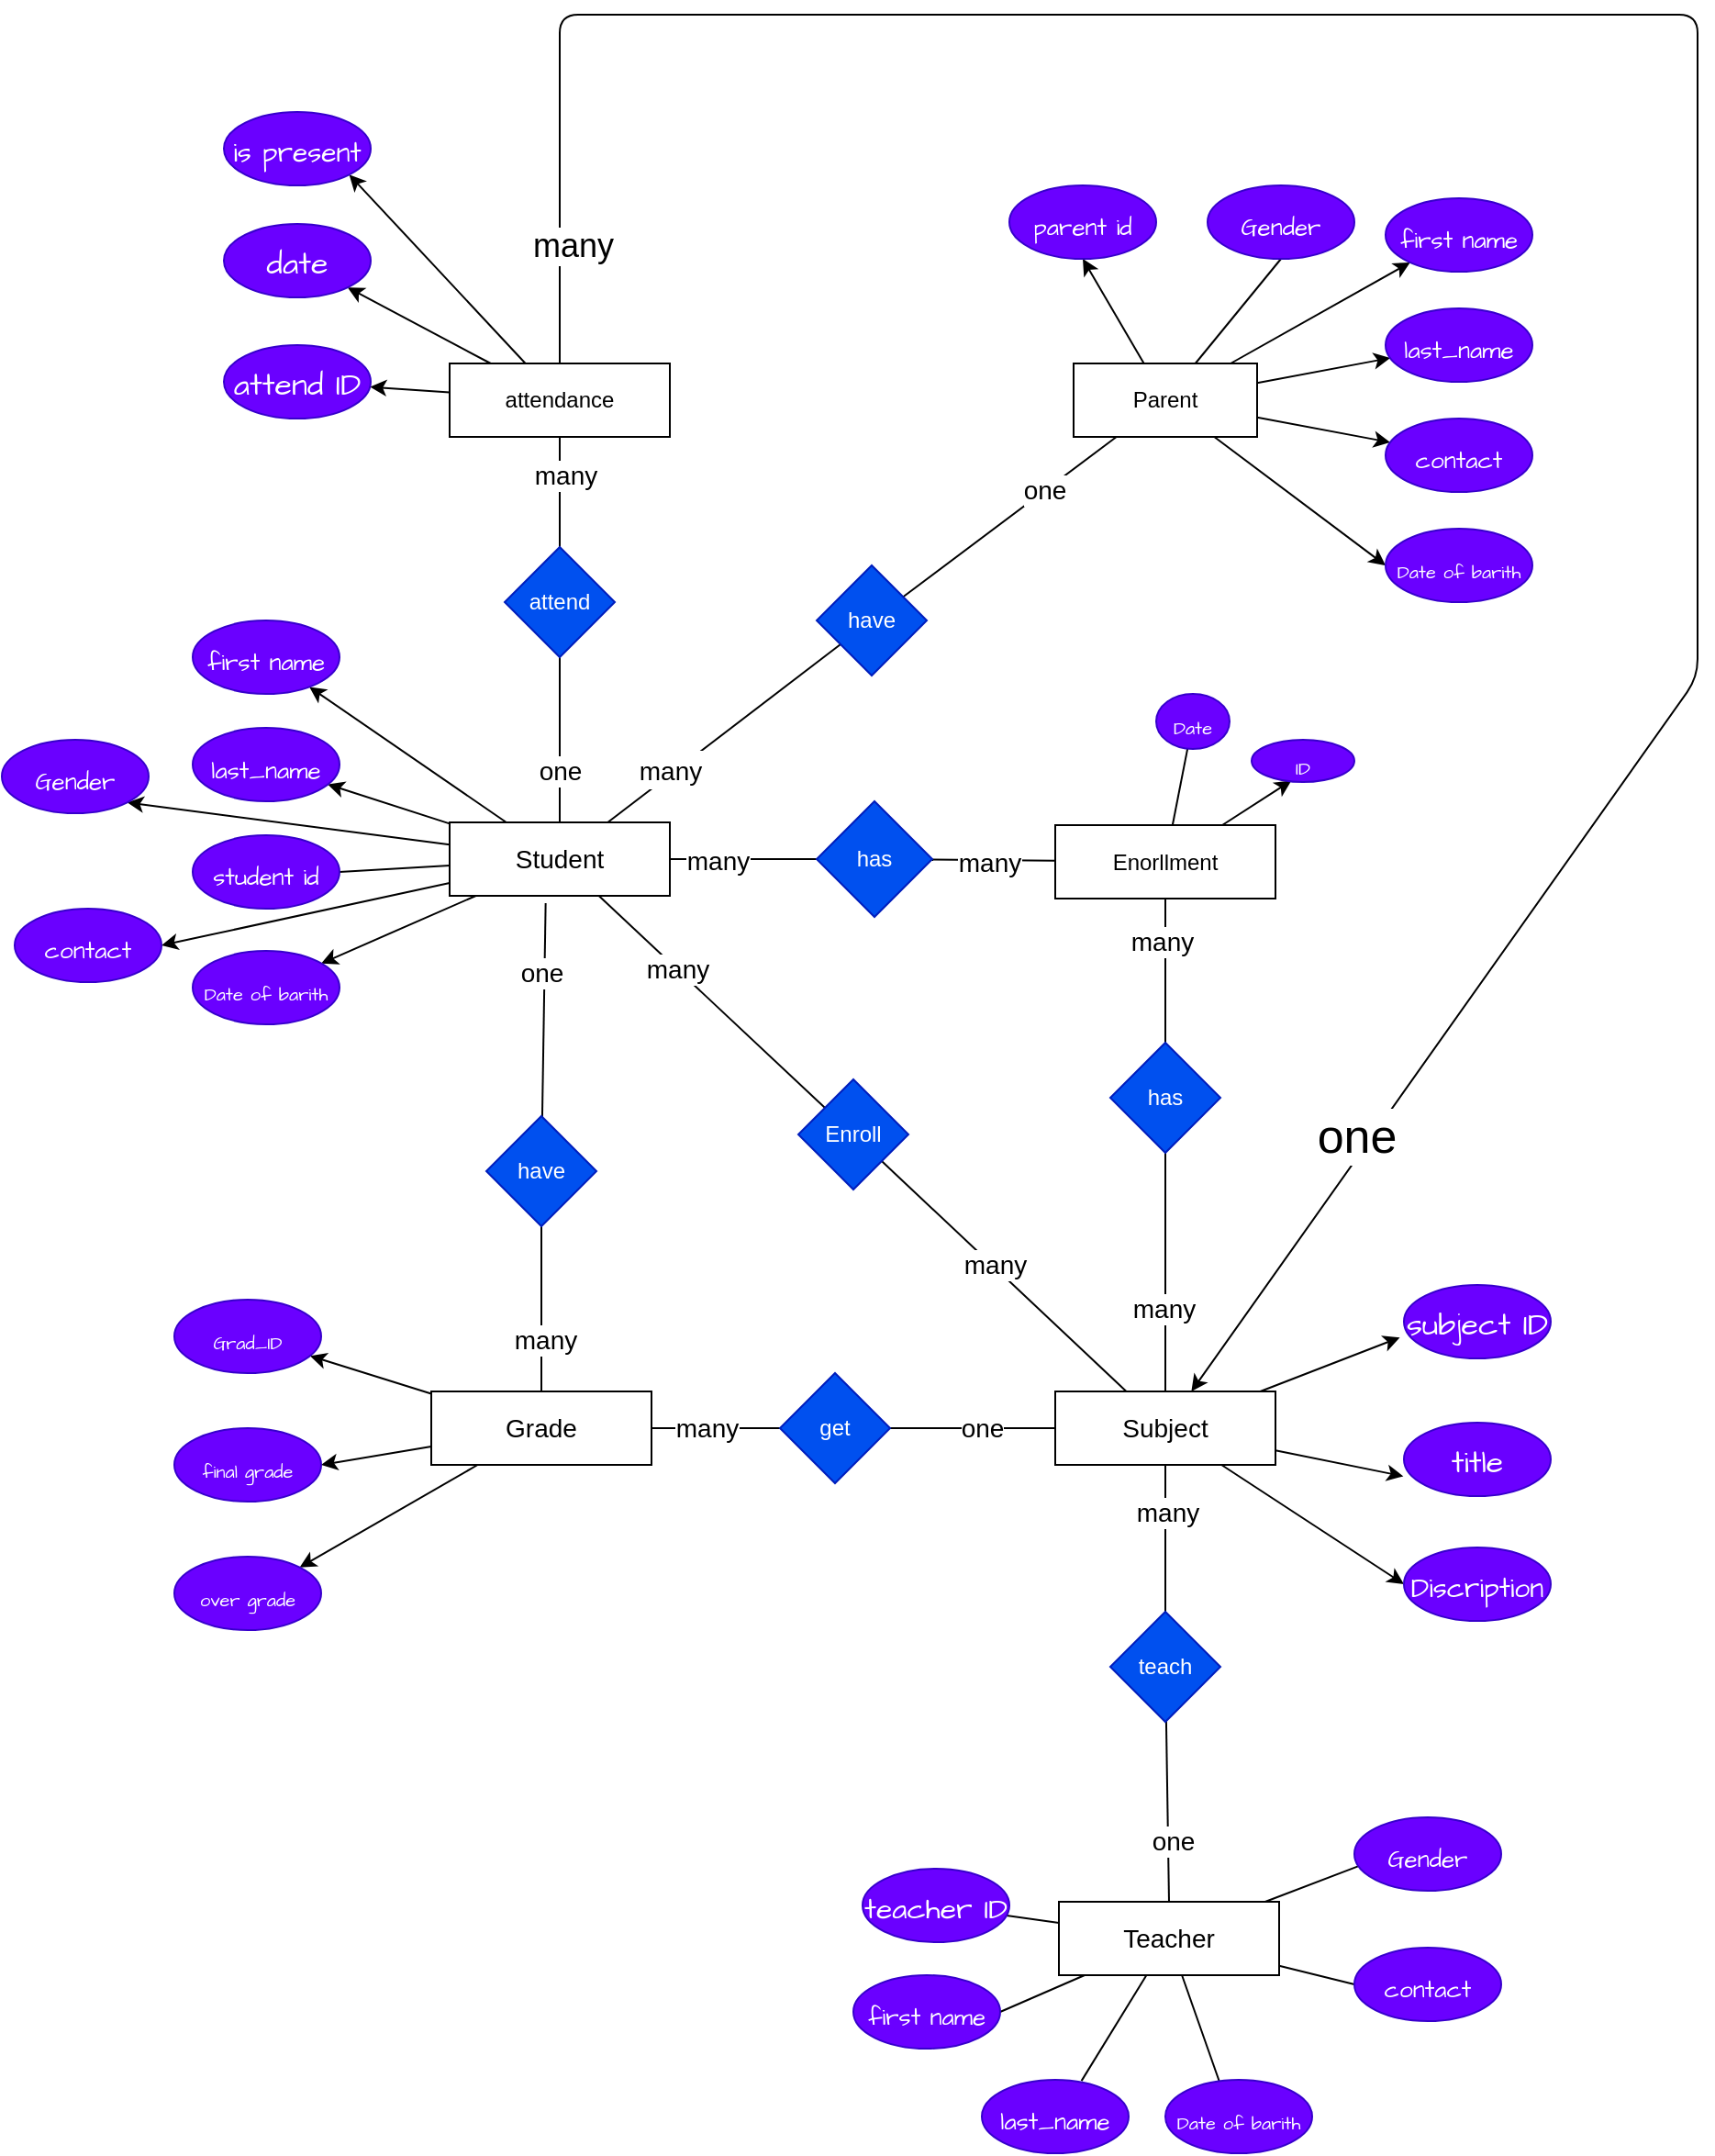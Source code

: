 <mxfile>
    <diagram id="F--xvYgng3HIcZWPailA" name="Page-1">
        <mxGraphModel dx="506" dy="1037" grid="1" gridSize="10" guides="1" tooltips="1" connect="1" arrows="1" fold="1" page="0" pageScale="1" pageWidth="850" pageHeight="1100" background="none" math="0" shadow="0">
            <root>
                <mxCell id="0"/>
                <mxCell id="1" parent="0"/>
                <mxCell id="37" value="" style="edgeStyle=none;html=1;fontSize=14;startArrow=none;startFill=0;endArrow=none;endFill=0;rounded=0;" edge="1" parent="1" source="2" target="36">
                    <mxGeometry relative="1" as="geometry"/>
                </mxCell>
                <mxCell id="43" value="one" style="edgeLabel;html=1;align=center;verticalAlign=middle;resizable=0;points=[];fontSize=14;rounded=0;" vertex="1" connectable="0" parent="37">
                    <mxGeometry x="-0.371" relative="1" as="geometry">
                        <mxPoint as="offset"/>
                    </mxGeometry>
                </mxCell>
                <mxCell id="50" value="" style="edgeStyle=none;html=1;fontSize=14;startArrow=none;startFill=0;endArrow=none;endFill=0;rounded=0;" edge="1" parent="1" source="2" target="49">
                    <mxGeometry relative="1" as="geometry"/>
                </mxCell>
                <mxCell id="147" value="&lt;font style=&quot;font-size: 14px;&quot;&gt;many&lt;/font&gt;" style="edgeLabel;html=1;align=center;verticalAlign=middle;resizable=0;points=[];fontSize=18;" vertex="1" connectable="0" parent="50">
                    <mxGeometry x="-0.446" y="3" relative="1" as="geometry">
                        <mxPoint as="offset"/>
                    </mxGeometry>
                </mxCell>
                <mxCell id="68" value="" style="edgeStyle=none;hachureGap=4;html=1;fontFamily=Architects Daughter;fontSource=https%3A%2F%2Ffonts.googleapis.com%2Fcss%3Ffamily%3DArchitects%2BDaughter;fontSize=16;rounded=0;" edge="1" parent="1" source="2" target="67">
                    <mxGeometry relative="1" as="geometry"/>
                </mxCell>
                <mxCell id="75" style="edgeStyle=none;hachureGap=4;html=1;fontFamily=Architects Daughter;fontSource=https%3A%2F%2Ffonts.googleapis.com%2Fcss%3Ffamily%3DArchitects%2BDaughter;fontSize=10;rounded=0;" edge="1" parent="1" source="2" target="72">
                    <mxGeometry relative="1" as="geometry"/>
                </mxCell>
                <mxCell id="78" style="edgeStyle=none;hachureGap=4;html=1;fontFamily=Architects Daughter;fontSource=https%3A%2F%2Ffonts.googleapis.com%2Fcss%3Ffamily%3DArchitects%2BDaughter;fontSize=10;rounded=0;" edge="1" parent="1" source="2" target="74">
                    <mxGeometry relative="1" as="geometry"/>
                </mxCell>
                <mxCell id="84" style="edgeStyle=none;hachureGap=4;html=1;fontFamily=Architects Daughter;fontSource=https%3A%2F%2Ffonts.googleapis.com%2Fcss%3Ffamily%3DArchitects%2BDaughter;fontSize=10;entryX=1;entryY=0.5;entryDx=0;entryDy=0;rounded=0;" edge="1" parent="1" source="2" target="83">
                    <mxGeometry relative="1" as="geometry">
                        <mxPoint x="110" y="360" as="targetPoint"/>
                    </mxGeometry>
                </mxCell>
                <mxCell id="85" style="edgeStyle=none;hachureGap=4;html=1;fontFamily=Architects Daughter;fontSource=https%3A%2F%2Ffonts.googleapis.com%2Fcss%3Ffamily%3DArchitects%2BDaughter;fontSize=10;entryX=1;entryY=1;entryDx=0;entryDy=0;rounded=0;" edge="1" parent="1" source="2" target="82">
                    <mxGeometry relative="1" as="geometry">
                        <mxPoint x="110" y="270" as="targetPoint"/>
                    </mxGeometry>
                </mxCell>
                <mxCell id="118" style="edgeStyle=none;hachureGap=4;html=1;fontFamily=Architects Daughter;fontSource=https%3A%2F%2Ffonts.googleapis.com%2Fcss%3Ffamily%3DArchitects%2BDaughter;fontSize=16;endArrow=none;endFill=0;entryX=1;entryY=0.5;entryDx=0;entryDy=0;rounded=0;" edge="1" parent="1" source="2" target="119">
                    <mxGeometry relative="1" as="geometry">
                        <mxPoint x="57.273" y="167.898" as="targetPoint"/>
                    </mxGeometry>
                </mxCell>
                <mxCell id="2" value="&lt;font style=&quot;&quot;&gt;&lt;font style=&quot;font-size: 14px;&quot;&gt;Student&lt;/font&gt;&lt;br&gt;&lt;/font&gt;" style="rounded=0;whiteSpace=wrap;html=1;" vertex="1" parent="1">
                    <mxGeometry x="300" y="290" width="120" height="40" as="geometry"/>
                </mxCell>
                <mxCell id="89" style="edgeStyle=none;hachureGap=4;html=1;fontFamily=Architects Daughter;fontSource=https%3A%2F%2Ffonts.googleapis.com%2Fcss%3Ffamily%3DArchitects%2BDaughter;fontSize=10;rounded=0;" edge="1" parent="1" source="3" target="86">
                    <mxGeometry relative="1" as="geometry"/>
                </mxCell>
                <mxCell id="90" style="edgeStyle=none;hachureGap=4;html=1;entryX=1;entryY=0.5;entryDx=0;entryDy=0;fontFamily=Architects Daughter;fontSource=https%3A%2F%2Ffonts.googleapis.com%2Fcss%3Ffamily%3DArchitects%2BDaughter;fontSize=10;rounded=0;" edge="1" parent="1" source="3" target="87">
                    <mxGeometry relative="1" as="geometry"/>
                </mxCell>
                <mxCell id="91" style="edgeStyle=none;hachureGap=4;html=1;entryX=1;entryY=0;entryDx=0;entryDy=0;fontFamily=Architects Daughter;fontSource=https%3A%2F%2Ffonts.googleapis.com%2Fcss%3Ffamily%3DArchitects%2BDaughter;fontSize=10;rounded=0;" edge="1" parent="1" source="3" target="88">
                    <mxGeometry relative="1" as="geometry"/>
                </mxCell>
                <mxCell id="100" style="edgeStyle=none;hachureGap=4;html=1;fontFamily=Architects Daughter;fontSource=https%3A%2F%2Ffonts.googleapis.com%2Fcss%3Ffamily%3DArchitects%2BDaughter;fontSize=17;endArrow=none;endFill=0;rounded=0;" edge="1" parent="1" source="3" target="99">
                    <mxGeometry relative="1" as="geometry"/>
                </mxCell>
                <mxCell id="161" value="many" style="edgeLabel;html=1;align=center;verticalAlign=middle;resizable=0;points=[];fontSize=14;" vertex="1" connectable="0" parent="100">
                    <mxGeometry x="-0.429" y="-2" relative="1" as="geometry">
                        <mxPoint x="10" y="-2" as="offset"/>
                    </mxGeometry>
                </mxCell>
                <mxCell id="3" value="&lt;font style=&quot;&quot;&gt;&lt;span style=&quot;font-size: 14px;&quot;&gt;Grade&lt;/span&gt;&lt;br&gt;&lt;/font&gt;" style="rounded=0;whiteSpace=wrap;html=1;" vertex="1" parent="1">
                    <mxGeometry x="290" y="600" width="120" height="40" as="geometry"/>
                </mxCell>
                <mxCell id="109" style="edgeStyle=none;hachureGap=4;html=1;entryX=0.029;entryY=0.664;entryDx=0;entryDy=0;entryPerimeter=0;fontFamily=Architects Daughter;fontSource=https%3A%2F%2Ffonts.googleapis.com%2Fcss%3Ffamily%3DArchitects%2BDaughter;fontSize=17;endArrow=none;endFill=0;rounded=0;" edge="1" parent="1" source="10" target="106">
                    <mxGeometry relative="1" as="geometry"/>
                </mxCell>
                <mxCell id="110" style="edgeStyle=none;hachureGap=4;html=1;entryX=0;entryY=0.5;entryDx=0;entryDy=0;fontFamily=Architects Daughter;fontSource=https%3A%2F%2Ffonts.googleapis.com%2Fcss%3Ffamily%3DArchitects%2BDaughter;fontSize=17;endArrow=none;endFill=0;rounded=0;" edge="1" parent="1" source="10" target="107">
                    <mxGeometry relative="1" as="geometry"/>
                </mxCell>
                <mxCell id="111" style="edgeStyle=none;hachureGap=4;html=1;entryX=0.373;entryY=0.053;entryDx=0;entryDy=0;fontFamily=Architects Daughter;fontSource=https%3A%2F%2Ffonts.googleapis.com%2Fcss%3Ffamily%3DArchitects%2BDaughter;fontSize=17;endArrow=none;endFill=0;rounded=0;entryPerimeter=0;" edge="1" parent="1" source="10" target="105">
                    <mxGeometry relative="1" as="geometry"/>
                </mxCell>
                <mxCell id="113" style="edgeStyle=none;hachureGap=4;html=1;entryX=0.679;entryY=0.014;entryDx=0;entryDy=0;entryPerimeter=0;fontFamily=Architects Daughter;fontSource=https%3A%2F%2Ffonts.googleapis.com%2Fcss%3Ffamily%3DArchitects%2BDaughter;fontSize=17;endArrow=none;endFill=0;rounded=0;" edge="1" parent="1" source="10" target="103">
                    <mxGeometry relative="1" as="geometry"/>
                </mxCell>
                <mxCell id="114" style="edgeStyle=none;hachureGap=4;html=1;entryX=1;entryY=0.5;entryDx=0;entryDy=0;fontFamily=Architects Daughter;fontSource=https%3A%2F%2Ffonts.googleapis.com%2Fcss%3Ffamily%3DArchitects%2BDaughter;fontSize=17;endArrow=none;endFill=0;rounded=0;" edge="1" parent="1" source="10" target="102">
                    <mxGeometry relative="1" as="geometry"/>
                </mxCell>
                <mxCell id="117" style="edgeStyle=none;hachureGap=4;html=1;fontFamily=Architects Daughter;fontSource=https%3A%2F%2Ffonts.googleapis.com%2Fcss%3Ffamily%3DArchitects%2BDaughter;fontSize=17;endArrow=none;endFill=0;rounded=0;" edge="1" parent="1" source="10" target="116">
                    <mxGeometry relative="1" as="geometry"/>
                </mxCell>
                <mxCell id="10" value="&lt;font style=&quot;&quot;&gt;&lt;span style=&quot;font-size: 14px;&quot;&gt;Teacher&lt;/span&gt;&lt;br&gt;&lt;/font&gt;" style="rounded=0;whiteSpace=wrap;html=1;" vertex="1" parent="1">
                    <mxGeometry x="632" y="878" width="120" height="40" as="geometry"/>
                </mxCell>
                <mxCell id="16" value="" style="edgeStyle=none;html=1;fontSize=14;startArrow=none;startFill=0;endArrow=none;endFill=0;rounded=0;" edge="1" parent="1" source="11" target="15">
                    <mxGeometry relative="1" as="geometry"/>
                </mxCell>
                <mxCell id="150" value="many" style="edgeLabel;html=1;align=center;verticalAlign=middle;resizable=0;points=[];fontSize=14;" vertex="1" connectable="0" parent="16">
                    <mxGeometry x="0.093" y="-1" relative="1" as="geometry">
                        <mxPoint as="offset"/>
                    </mxGeometry>
                </mxCell>
                <mxCell id="19" value="" style="edgeStyle=none;html=1;fontSize=14;startArrow=none;startFill=0;endArrow=none;endFill=0;rounded=0;" edge="1" parent="1" source="11" target="18">
                    <mxGeometry relative="1" as="geometry"/>
                </mxCell>
                <mxCell id="22" value="many" style="edgeLabel;html=1;align=center;verticalAlign=middle;resizable=0;points=[];fontSize=14;rounded=0;" vertex="1" connectable="0" parent="19">
                    <mxGeometry x="-0.358" y="1" relative="1" as="geometry">
                        <mxPoint as="offset"/>
                    </mxGeometry>
                </mxCell>
                <mxCell id="95" style="edgeStyle=none;hachureGap=4;html=1;entryX=-0.028;entryY=0.715;entryDx=0;entryDy=0;entryPerimeter=0;fontFamily=Architects Daughter;fontSource=https%3A%2F%2Ffonts.googleapis.com%2Fcss%3Ffamily%3DArchitects%2BDaughter;fontSize=10;rounded=0;" edge="1" parent="1" source="11" target="92">
                    <mxGeometry relative="1" as="geometry"/>
                </mxCell>
                <mxCell id="96" style="edgeStyle=none;hachureGap=4;html=1;entryX=-0.004;entryY=0.73;entryDx=0;entryDy=0;entryPerimeter=0;fontFamily=Architects Daughter;fontSource=https%3A%2F%2Ffonts.googleapis.com%2Fcss%3Ffamily%3DArchitects%2BDaughter;fontSize=10;rounded=0;" edge="1" parent="1" source="11" target="93">
                    <mxGeometry relative="1" as="geometry"/>
                </mxCell>
                <mxCell id="97" style="edgeStyle=none;hachureGap=4;html=1;entryX=0;entryY=0.5;entryDx=0;entryDy=0;fontFamily=Architects Daughter;fontSource=https%3A%2F%2Ffonts.googleapis.com%2Fcss%3Ffamily%3DArchitects%2BDaughter;fontSize=10;rounded=0;" edge="1" parent="1" source="11" target="94">
                    <mxGeometry relative="1" as="geometry"/>
                </mxCell>
                <mxCell id="101" style="edgeStyle=none;hachureGap=4;html=1;entryX=1;entryY=0.5;entryDx=0;entryDy=0;fontFamily=Architects Daughter;fontSource=https%3A%2F%2Ffonts.googleapis.com%2Fcss%3Ffamily%3DArchitects%2BDaughter;fontSize=17;endArrow=none;endFill=0;rounded=0;" edge="1" parent="1" source="11" target="99">
                    <mxGeometry relative="1" as="geometry"/>
                </mxCell>
                <mxCell id="160" value="one" style="edgeLabel;html=1;align=center;verticalAlign=middle;resizable=0;points=[];fontSize=14;" vertex="1" connectable="0" parent="101">
                    <mxGeometry x="-0.438" y="3" relative="1" as="geometry">
                        <mxPoint x="-15" y="-3" as="offset"/>
                    </mxGeometry>
                </mxCell>
                <mxCell id="11" value="&lt;font style=&quot;&quot;&gt;&lt;span style=&quot;font-size: 14px;&quot;&gt;Subject&lt;/span&gt;&lt;br&gt;&lt;/font&gt;" style="rounded=0;whiteSpace=wrap;html=1;" vertex="1" parent="1">
                    <mxGeometry x="630" y="600" width="120" height="40" as="geometry"/>
                </mxCell>
                <mxCell id="17" style="edgeStyle=none;html=1;fontSize=14;endArrow=none;endFill=0;rounded=0;" edge="1" parent="1" source="15" target="2">
                    <mxGeometry relative="1" as="geometry"/>
                </mxCell>
                <mxCell id="149" value="many" style="edgeLabel;html=1;align=center;verticalAlign=middle;resizable=0;points=[];fontSize=14;" vertex="1" connectable="0" parent="17">
                    <mxGeometry x="0.31" relative="1" as="geometry">
                        <mxPoint as="offset"/>
                    </mxGeometry>
                </mxCell>
                <mxCell id="15" value="&lt;div style=&quot;text-align: left;&quot;&gt;Enroll&lt;/div&gt;" style="rhombus;whiteSpace=wrap;html=1;rounded=0;fillColor=#0050ef;fontColor=#ffffff;strokeColor=#001DBC;" vertex="1" parent="1">
                    <mxGeometry x="490" y="430" width="60" height="60" as="geometry"/>
                </mxCell>
                <mxCell id="20" style="edgeStyle=none;html=1;entryX=0.5;entryY=0;entryDx=0;entryDy=0;fontSize=14;startArrow=none;startFill=0;endArrow=none;endFill=0;rounded=0;" edge="1" parent="1" source="18" target="10">
                    <mxGeometry relative="1" as="geometry"/>
                </mxCell>
                <mxCell id="21" value="one" style="edgeLabel;html=1;align=center;verticalAlign=middle;resizable=0;points=[];fontSize=14;rounded=0;" vertex="1" connectable="0" parent="20">
                    <mxGeometry x="0.319" y="2" relative="1" as="geometry">
                        <mxPoint as="offset"/>
                    </mxGeometry>
                </mxCell>
                <mxCell id="18" value="teach" style="rhombus;whiteSpace=wrap;html=1;rounded=0;fillColor=#0050ef;fontColor=#ffffff;strokeColor=#001DBC;" vertex="1" parent="1">
                    <mxGeometry x="660" y="720" width="60" height="60" as="geometry"/>
                </mxCell>
                <mxCell id="28" value="" style="edgeStyle=none;html=1;fontSize=14;startArrow=none;startFill=0;endArrow=none;endFill=0;rounded=0;" edge="1" parent="1" source="24" target="27">
                    <mxGeometry relative="1" as="geometry"/>
                </mxCell>
                <mxCell id="30" value="many" style="edgeLabel;html=1;align=center;verticalAlign=middle;resizable=0;points=[];fontSize=14;rounded=0;" vertex="1" connectable="0" parent="28">
                    <mxGeometry x="-0.406" y="-2" relative="1" as="geometry">
                        <mxPoint as="offset"/>
                    </mxGeometry>
                </mxCell>
                <mxCell id="33" value="" style="edgeStyle=none;html=1;fontSize=14;startArrow=none;startFill=0;endArrow=none;endFill=0;rounded=0;" edge="1" parent="1" source="24" target="32">
                    <mxGeometry relative="1" as="geometry"/>
                </mxCell>
                <mxCell id="35" value="many" style="edgeLabel;html=1;align=center;verticalAlign=middle;resizable=0;points=[];fontSize=14;rounded=0;" vertex="1" connectable="0" parent="33">
                    <mxGeometry x="-0.365" y="2" relative="1" as="geometry">
                        <mxPoint x="-15" y="-1" as="offset"/>
                    </mxGeometry>
                </mxCell>
                <mxCell id="157" style="edgeStyle=none;html=1;entryX=0.387;entryY=0.967;entryDx=0;entryDy=0;entryPerimeter=0;fontSize=14;" edge="1" parent="1" source="24" target="156">
                    <mxGeometry relative="1" as="geometry"/>
                </mxCell>
                <mxCell id="24" value="Enorllment" style="rounded=0;whiteSpace=wrap;html=1;" vertex="1" parent="1">
                    <mxGeometry x="630" y="291.5" width="120" height="40" as="geometry"/>
                </mxCell>
                <mxCell id="29" style="edgeStyle=none;html=1;fontSize=14;startArrow=none;startFill=0;endArrow=none;endFill=0;rounded=0;" edge="1" parent="1" source="27" target="11">
                    <mxGeometry relative="1" as="geometry"/>
                </mxCell>
                <mxCell id="31" value="many" style="edgeLabel;html=1;align=center;verticalAlign=middle;resizable=0;points=[];fontSize=14;rounded=0;" vertex="1" connectable="0" parent="29">
                    <mxGeometry x="0.31" y="-1" relative="1" as="geometry">
                        <mxPoint as="offset"/>
                    </mxGeometry>
                </mxCell>
                <mxCell id="27" value="has" style="rhombus;whiteSpace=wrap;html=1;rounded=0;fillColor=#0050ef;fontColor=#ffffff;strokeColor=#001DBC;" vertex="1" parent="1">
                    <mxGeometry x="660" y="410" width="60" height="60" as="geometry"/>
                </mxCell>
                <mxCell id="34" style="edgeStyle=none;html=1;fontSize=14;startArrow=none;startFill=0;endArrow=none;endFill=0;rounded=0;" edge="1" parent="1" source="32" target="2">
                    <mxGeometry relative="1" as="geometry"/>
                </mxCell>
                <mxCell id="148" value="many" style="edgeLabel;html=1;align=center;verticalAlign=middle;resizable=0;points=[];fontSize=14;" vertex="1" connectable="0" parent="34">
                    <mxGeometry x="0.362" y="1" relative="1" as="geometry">
                        <mxPoint as="offset"/>
                    </mxGeometry>
                </mxCell>
                <mxCell id="32" value="has" style="rhombus;whiteSpace=wrap;html=1;rounded=0;fillColor=#0050ef;fontColor=#ffffff;strokeColor=#001DBC;" vertex="1" parent="1">
                    <mxGeometry x="500" y="278.5" width="63" height="63" as="geometry"/>
                </mxCell>
                <mxCell id="39" value="" style="edgeStyle=none;html=1;fontSize=14;startArrow=none;startFill=0;endArrow=none;endFill=0;rounded=0;" edge="1" parent="1" source="36" target="40">
                    <mxGeometry relative="1" as="geometry">
                        <mxPoint x="334.545" y="100" as="targetPoint"/>
                    </mxGeometry>
                </mxCell>
                <mxCell id="42" value="many" style="edgeLabel;html=1;align=center;verticalAlign=middle;resizable=0;points=[];fontSize=14;rounded=0;" vertex="1" connectable="0" parent="39">
                    <mxGeometry x="0.305" y="-3" relative="1" as="geometry">
                        <mxPoint as="offset"/>
                    </mxGeometry>
                </mxCell>
                <mxCell id="36" value="attend" style="rhombus;whiteSpace=wrap;html=1;rounded=0;fillColor=#0050ef;fontColor=#ffffff;strokeColor=#001DBC;" vertex="1" parent="1">
                    <mxGeometry x="330" y="140" width="60" height="60" as="geometry"/>
                </mxCell>
                <mxCell id="138" style="edgeStyle=none;html=1;entryX=1;entryY=1;entryDx=0;entryDy=0;" edge="1" parent="1" source="40" target="137">
                    <mxGeometry relative="1" as="geometry"/>
                </mxCell>
                <mxCell id="139" style="edgeStyle=none;html=1;" edge="1" parent="1" source="40" target="135">
                    <mxGeometry relative="1" as="geometry"/>
                </mxCell>
                <mxCell id="140" style="edgeStyle=none;html=1;" edge="1" parent="1" source="40" target="136">
                    <mxGeometry relative="1" as="geometry"/>
                </mxCell>
                <mxCell id="144" style="edgeStyle=none;html=1;" edge="1" parent="1" source="40" target="11">
                    <mxGeometry relative="1" as="geometry">
                        <mxPoint x="980" y="465" as="targetPoint"/>
                        <Array as="points">
                            <mxPoint x="360" y="-150"/>
                            <mxPoint x="980" y="-150"/>
                            <mxPoint x="980" y="211"/>
                        </Array>
                    </mxGeometry>
                </mxCell>
                <mxCell id="145" value="&lt;font style=&quot;font-size: 18px;&quot;&gt;many&lt;/font&gt;" style="edgeLabel;html=1;align=center;verticalAlign=middle;resizable=0;points=[];" vertex="1" connectable="0" parent="144">
                    <mxGeometry x="-0.923" y="-7" relative="1" as="geometry">
                        <mxPoint y="-1" as="offset"/>
                    </mxGeometry>
                </mxCell>
                <mxCell id="146" value="&lt;font style=&quot;font-size: 26px;&quot;&gt;one&lt;/font&gt;" style="edgeLabel;html=1;align=center;verticalAlign=middle;resizable=0;points=[];" vertex="1" connectable="0" parent="144">
                    <mxGeometry x="0.8" y="-7" relative="1" as="geometry">
                        <mxPoint y="-1" as="offset"/>
                    </mxGeometry>
                </mxCell>
                <mxCell id="40" value="attendance" style="rounded=0;whiteSpace=wrap;html=1;" vertex="1" parent="1">
                    <mxGeometry x="300" y="40" width="120" height="40" as="geometry"/>
                </mxCell>
                <mxCell id="45" style="edgeStyle=none;html=1;entryX=0.436;entryY=1.1;entryDx=0;entryDy=0;entryPerimeter=0;fontSize=14;startArrow=none;startFill=0;endArrow=none;endFill=0;rounded=0;" edge="1" parent="1" source="44" target="2">
                    <mxGeometry relative="1" as="geometry"/>
                </mxCell>
                <mxCell id="47" value="one" style="edgeLabel;html=1;align=center;verticalAlign=middle;resizable=0;points=[];fontSize=14;rounded=0;" vertex="1" connectable="0" parent="45">
                    <mxGeometry x="0.36" y="2" relative="1" as="geometry">
                        <mxPoint as="offset"/>
                    </mxGeometry>
                </mxCell>
                <mxCell id="46" style="edgeStyle=none;html=1;fontSize=14;startArrow=none;startFill=0;endArrow=none;endFill=0;rounded=0;" edge="1" parent="1" source="44" target="3">
                    <mxGeometry relative="1" as="geometry"/>
                </mxCell>
                <mxCell id="48" value="many" style="edgeLabel;html=1;align=center;verticalAlign=middle;resizable=0;points=[];fontSize=14;rounded=0;" vertex="1" connectable="0" parent="46">
                    <mxGeometry x="0.376" y="2" relative="1" as="geometry">
                        <mxPoint as="offset"/>
                    </mxGeometry>
                </mxCell>
                <mxCell id="44" value="&lt;div style=&quot;text-align: left;&quot;&gt;have&lt;/div&gt;" style="rhombus;whiteSpace=wrap;html=1;rounded=0;fillColor=#0050ef;fontColor=#ffffff;strokeColor=#001DBC;" vertex="1" parent="1">
                    <mxGeometry x="320" y="450" width="60" height="60" as="geometry"/>
                </mxCell>
                <mxCell id="52" value="" style="edgeStyle=none;html=1;fontSize=14;startArrow=none;startFill=0;endArrow=none;endFill=0;rounded=0;" edge="1" parent="1" source="49" target="51">
                    <mxGeometry relative="1" as="geometry"/>
                </mxCell>
                <mxCell id="151" value="one" style="edgeLabel;html=1;align=center;verticalAlign=middle;resizable=0;points=[];fontSize=14;" vertex="1" connectable="0" parent="52">
                    <mxGeometry x="0.326" relative="1" as="geometry">
                        <mxPoint x="-1" as="offset"/>
                    </mxGeometry>
                </mxCell>
                <mxCell id="49" value="have" style="rhombus;whiteSpace=wrap;html=1;rounded=0;fillColor=#0050ef;fontColor=#ffffff;strokeColor=#001DBC;" vertex="1" parent="1">
                    <mxGeometry x="500" y="150" width="60" height="60" as="geometry"/>
                </mxCell>
                <mxCell id="127" style="edgeStyle=none;hachureGap=4;html=1;entryX=0.5;entryY=1;entryDx=0;entryDy=0;fontFamily=Architects Daughter;fontSource=https%3A%2F%2Ffonts.googleapis.com%2Fcss%3Ffamily%3DArchitects%2BDaughter;fontSize=16;endArrow=none;endFill=0;rounded=0;" edge="1" parent="1" source="51" target="124">
                    <mxGeometry relative="1" as="geometry"/>
                </mxCell>
                <mxCell id="128" style="edgeStyle=none;html=1;" edge="1" parent="1" source="51" target="125">
                    <mxGeometry relative="1" as="geometry"/>
                </mxCell>
                <mxCell id="129" style="edgeStyle=none;html=1;entryX=0.5;entryY=1;entryDx=0;entryDy=0;" edge="1" parent="1" source="51" target="126">
                    <mxGeometry relative="1" as="geometry"/>
                </mxCell>
                <mxCell id="131" style="edgeStyle=none;html=1;entryX=0;entryY=0.5;entryDx=0;entryDy=0;" edge="1" parent="1" source="51" target="123">
                    <mxGeometry relative="1" as="geometry"/>
                </mxCell>
                <mxCell id="132" style="edgeStyle=none;html=1;" edge="1" parent="1" source="51" target="121">
                    <mxGeometry relative="1" as="geometry"/>
                </mxCell>
                <mxCell id="133" style="edgeStyle=none;html=1;" edge="1" parent="1" source="51" target="120">
                    <mxGeometry relative="1" as="geometry"/>
                </mxCell>
                <mxCell id="51" value="Parent" style="whiteSpace=wrap;html=1;rounded=0;" vertex="1" parent="1">
                    <mxGeometry x="640" y="40" width="100" height="40" as="geometry"/>
                </mxCell>
                <mxCell id="67" value="&lt;font style=&quot;font-size: 13px;&quot;&gt;first name&lt;/font&gt;" style="ellipse;whiteSpace=wrap;html=1;rounded=0;hachureGap=4;fontFamily=Architects Daughter;fontSource=https%3A%2F%2Ffonts.googleapis.com%2Fcss%3Ffamily%3DArchitects%2BDaughter;fontSize=20;fillColor=#6a00ff;fontColor=#ffffff;strokeColor=#3700CC;" vertex="1" parent="1">
                    <mxGeometry x="160" y="180" width="80" height="40" as="geometry"/>
                </mxCell>
                <mxCell id="72" value="&lt;font style=&quot;font-size: 13px;&quot;&gt;last_name&lt;/font&gt;" style="ellipse;whiteSpace=wrap;html=1;rounded=0;hachureGap=4;fontFamily=Architects Daughter;fontSource=https%3A%2F%2Ffonts.googleapis.com%2Fcss%3Ffamily%3DArchitects%2BDaughter;fontSize=20;fillColor=#6a00ff;fontColor=#ffffff;strokeColor=#3700CC;" vertex="1" parent="1">
                    <mxGeometry x="160" y="238.5" width="80" height="40" as="geometry"/>
                </mxCell>
                <mxCell id="74" value="&lt;font style=&quot;font-size: 10px;&quot;&gt;Date of barith&lt;/font&gt;" style="ellipse;whiteSpace=wrap;html=1;rounded=0;hachureGap=4;fontFamily=Architects Daughter;fontSource=https%3A%2F%2Ffonts.googleapis.com%2Fcss%3Ffamily%3DArchitects%2BDaughter;fontSize=20;fillColor=#6a00ff;fontColor=#ffffff;strokeColor=#3700CC;" vertex="1" parent="1">
                    <mxGeometry x="160" y="360" width="80" height="40" as="geometry"/>
                </mxCell>
                <mxCell id="82" value="&lt;font style=&quot;font-size: 13px;&quot;&gt;Gender&lt;/font&gt;" style="ellipse;whiteSpace=wrap;html=1;rounded=0;hachureGap=4;fontFamily=Architects Daughter;fontSource=https%3A%2F%2Ffonts.googleapis.com%2Fcss%3Ffamily%3DArchitects%2BDaughter;fontSize=20;fillColor=#6a00ff;fontColor=#ffffff;strokeColor=#3700CC;" vertex="1" parent="1">
                    <mxGeometry x="56" y="245" width="80" height="40" as="geometry"/>
                </mxCell>
                <mxCell id="83" value="&lt;font style=&quot;font-size: 13px;&quot;&gt;contact&lt;/font&gt;" style="ellipse;whiteSpace=wrap;html=1;rounded=0;hachureGap=4;fontFamily=Architects Daughter;fontSource=https%3A%2F%2Ffonts.googleapis.com%2Fcss%3Ffamily%3DArchitects%2BDaughter;fontSize=20;fillColor=#6a00ff;fontColor=#ffffff;strokeColor=#3700CC;" vertex="1" parent="1">
                    <mxGeometry x="63" y="337" width="80" height="40" as="geometry"/>
                </mxCell>
                <mxCell id="86" value="&lt;span style=&quot;font-size: 10px;&quot;&gt;Grad_ID&lt;/span&gt;" style="ellipse;whiteSpace=wrap;html=1;rounded=0;hachureGap=4;fontFamily=Architects Daughter;fontSource=https%3A%2F%2Ffonts.googleapis.com%2Fcss%3Ffamily%3DArchitects%2BDaughter;fontSize=20;fillColor=#6a00ff;fontColor=#ffffff;strokeColor=#3700CC;" vertex="1" parent="1">
                    <mxGeometry x="150" y="550" width="80" height="40" as="geometry"/>
                </mxCell>
                <mxCell id="87" value="&lt;font style=&quot;font-size: 10px;&quot;&gt;final grade&lt;/font&gt;" style="ellipse;whiteSpace=wrap;html=1;rounded=0;hachureGap=4;fontFamily=Architects Daughter;fontSource=https%3A%2F%2Ffonts.googleapis.com%2Fcss%3Ffamily%3DArchitects%2BDaughter;fontSize=20;fillColor=#6a00ff;fontColor=#ffffff;strokeColor=#3700CC;" vertex="1" parent="1">
                    <mxGeometry x="150" y="620" width="80" height="40" as="geometry"/>
                </mxCell>
                <mxCell id="88" value="&lt;font style=&quot;font-size: 10px;&quot;&gt;over grade&lt;/font&gt;" style="ellipse;whiteSpace=wrap;html=1;rounded=0;hachureGap=4;fontFamily=Architects Daughter;fontSource=https%3A%2F%2Ffonts.googleapis.com%2Fcss%3Ffamily%3DArchitects%2BDaughter;fontSize=20;fillColor=#6a00ff;fontColor=#ffffff;strokeColor=#3700CC;" vertex="1" parent="1">
                    <mxGeometry x="150" y="690" width="80" height="40" as="geometry"/>
                </mxCell>
                <mxCell id="92" value="&lt;font style=&quot;font-size: 17px;&quot;&gt;subject ID&lt;/font&gt;" style="ellipse;whiteSpace=wrap;html=1;rounded=0;hachureGap=4;fontFamily=Architects Daughter;fontSource=https%3A%2F%2Ffonts.googleapis.com%2Fcss%3Ffamily%3DArchitects%2BDaughter;fontSize=20;fillColor=#6a00ff;fontColor=#ffffff;strokeColor=#3700CC;" vertex="1" parent="1">
                    <mxGeometry x="820" y="542" width="80" height="40" as="geometry"/>
                </mxCell>
                <mxCell id="93" value="&lt;font style=&quot;font-size: 17px;&quot;&gt;title&lt;/font&gt;" style="ellipse;whiteSpace=wrap;html=1;rounded=0;hachureGap=4;fontFamily=Architects Daughter;fontSource=https%3A%2F%2Ffonts.googleapis.com%2Fcss%3Ffamily%3DArchitects%2BDaughter;fontSize=20;fillColor=#6a00ff;fontColor=#ffffff;strokeColor=#3700CC;" vertex="1" parent="1">
                    <mxGeometry x="820" y="617" width="80" height="40" as="geometry"/>
                </mxCell>
                <mxCell id="94" value="&lt;font style=&quot;font-size: 15px;&quot;&gt;Discription&lt;/font&gt;" style="ellipse;whiteSpace=wrap;html=1;rounded=0;hachureGap=4;fontFamily=Architects Daughter;fontSource=https%3A%2F%2Ffonts.googleapis.com%2Fcss%3Ffamily%3DArchitects%2BDaughter;fontSize=20;fillColor=#6a00ff;fontColor=#ffffff;strokeColor=#3700CC;" vertex="1" parent="1">
                    <mxGeometry x="820" y="685" width="80" height="40" as="geometry"/>
                </mxCell>
                <mxCell id="99" value="&lt;div style=&quot;text-align: left;&quot;&gt;get&lt;/div&gt;" style="rhombus;whiteSpace=wrap;html=1;rounded=0;fillColor=#0050ef;fontColor=#ffffff;strokeColor=#001DBC;" vertex="1" parent="1">
                    <mxGeometry x="480" y="590" width="60" height="60" as="geometry"/>
                </mxCell>
                <mxCell id="102" value="&lt;font style=&quot;font-size: 13px;&quot;&gt;first name&lt;/font&gt;" style="ellipse;whiteSpace=wrap;html=1;rounded=0;hachureGap=4;fontFamily=Architects Daughter;fontSource=https%3A%2F%2Ffonts.googleapis.com%2Fcss%3Ffamily%3DArchitects%2BDaughter;fontSize=20;fillColor=#6a00ff;fontColor=#ffffff;strokeColor=#3700CC;" vertex="1" parent="1">
                    <mxGeometry x="520" y="918" width="80" height="40" as="geometry"/>
                </mxCell>
                <mxCell id="103" value="&lt;font style=&quot;font-size: 13px;&quot;&gt;last_name&lt;/font&gt;" style="ellipse;whiteSpace=wrap;html=1;rounded=0;hachureGap=4;fontFamily=Architects Daughter;fontSource=https%3A%2F%2Ffonts.googleapis.com%2Fcss%3Ffamily%3DArchitects%2BDaughter;fontSize=20;fillColor=#6a00ff;fontColor=#ffffff;strokeColor=#3700CC;" vertex="1" parent="1">
                    <mxGeometry x="590" y="975" width="80" height="40" as="geometry"/>
                </mxCell>
                <mxCell id="105" value="&lt;font style=&quot;font-size: 10px;&quot;&gt;Date of barith&lt;/font&gt;" style="ellipse;whiteSpace=wrap;html=1;rounded=0;hachureGap=4;fontFamily=Architects Daughter;fontSource=https%3A%2F%2Ffonts.googleapis.com%2Fcss%3Ffamily%3DArchitects%2BDaughter;fontSize=20;fillColor=#6a00ff;fontColor=#ffffff;strokeColor=#3700CC;" vertex="1" parent="1">
                    <mxGeometry x="690" y="975" width="80" height="40" as="geometry"/>
                </mxCell>
                <mxCell id="106" value="&lt;font style=&quot;font-size: 13px;&quot;&gt;Gender&lt;/font&gt;" style="ellipse;whiteSpace=wrap;html=1;rounded=0;hachureGap=4;fontFamily=Architects Daughter;fontSource=https%3A%2F%2Ffonts.googleapis.com%2Fcss%3Ffamily%3DArchitects%2BDaughter;fontSize=20;fillColor=#6a00ff;fontColor=#ffffff;strokeColor=#3700CC;" vertex="1" parent="1">
                    <mxGeometry x="793" y="832" width="80" height="40" as="geometry"/>
                </mxCell>
                <mxCell id="107" value="&lt;font style=&quot;font-size: 13px;&quot;&gt;contact&lt;/font&gt;" style="ellipse;whiteSpace=wrap;html=1;rounded=0;hachureGap=4;fontFamily=Architects Daughter;fontSource=https%3A%2F%2Ffonts.googleapis.com%2Fcss%3Ffamily%3DArchitects%2BDaughter;fontSize=20;fillColor=#6a00ff;fontColor=#ffffff;strokeColor=#3700CC;" vertex="1" parent="1">
                    <mxGeometry x="793" y="903" width="80" height="40" as="geometry"/>
                </mxCell>
                <mxCell id="116" value="&lt;font style=&quot;font-size: 16px;&quot;&gt;teacher ID&lt;/font&gt;" style="ellipse;whiteSpace=wrap;html=1;rounded=0;hachureGap=4;fontFamily=Architects Daughter;fontSource=https%3A%2F%2Ffonts.googleapis.com%2Fcss%3Ffamily%3DArchitects%2BDaughter;fontSize=20;fillColor=#6a00ff;fontColor=#ffffff;strokeColor=#3700CC;" vertex="1" parent="1">
                    <mxGeometry x="525" y="860" width="80" height="40" as="geometry"/>
                </mxCell>
                <mxCell id="119" value="&lt;font style=&quot;font-size: 13px;&quot;&gt;student id&lt;/font&gt;" style="ellipse;whiteSpace=wrap;html=1;rounded=0;hachureGap=4;fontFamily=Architects Daughter;fontSource=https%3A%2F%2Ffonts.googleapis.com%2Fcss%3Ffamily%3DArchitects%2BDaughter;fontSize=20;fillColor=#6a00ff;fontColor=#ffffff;strokeColor=#3700CC;" vertex="1" parent="1">
                    <mxGeometry x="160" y="297" width="80" height="40" as="geometry"/>
                </mxCell>
                <mxCell id="120" value="&lt;font style=&quot;font-size: 13px;&quot;&gt;first name&lt;/font&gt;" style="ellipse;whiteSpace=wrap;html=1;rounded=0;hachureGap=4;fontFamily=Architects Daughter;fontSource=https%3A%2F%2Ffonts.googleapis.com%2Fcss%3Ffamily%3DArchitects%2BDaughter;fontSize=20;fillColor=#6a00ff;fontColor=#ffffff;strokeColor=#3700CC;" vertex="1" parent="1">
                    <mxGeometry x="810" y="-50" width="80" height="40" as="geometry"/>
                </mxCell>
                <mxCell id="121" value="&lt;font style=&quot;font-size: 13px;&quot;&gt;last_name&lt;/font&gt;" style="ellipse;whiteSpace=wrap;html=1;rounded=0;hachureGap=4;fontFamily=Architects Daughter;fontSource=https%3A%2F%2Ffonts.googleapis.com%2Fcss%3Ffamily%3DArchitects%2BDaughter;fontSize=20;fillColor=#6a00ff;fontColor=#ffffff;strokeColor=#3700CC;" vertex="1" parent="1">
                    <mxGeometry x="810" y="10" width="80" height="40" as="geometry"/>
                </mxCell>
                <mxCell id="123" value="&lt;font style=&quot;font-size: 10px;&quot;&gt;Date of barith&lt;/font&gt;" style="ellipse;whiteSpace=wrap;html=1;rounded=0;hachureGap=4;fontFamily=Architects Daughter;fontSource=https%3A%2F%2Ffonts.googleapis.com%2Fcss%3Ffamily%3DArchitects%2BDaughter;fontSize=20;fillColor=#6a00ff;fontColor=#ffffff;strokeColor=#3700CC;" vertex="1" parent="1">
                    <mxGeometry x="810" y="130" width="80" height="40" as="geometry"/>
                </mxCell>
                <mxCell id="124" value="&lt;font style=&quot;font-size: 13px;&quot;&gt;Gender&lt;/font&gt;" style="ellipse;whiteSpace=wrap;html=1;rounded=0;hachureGap=4;fontFamily=Architects Daughter;fontSource=https%3A%2F%2Ffonts.googleapis.com%2Fcss%3Ffamily%3DArchitects%2BDaughter;fontSize=20;fillColor=#6a00ff;fontColor=#ffffff;strokeColor=#3700CC;" vertex="1" parent="1">
                    <mxGeometry x="713" y="-57" width="80" height="40" as="geometry"/>
                </mxCell>
                <mxCell id="125" value="&lt;font style=&quot;font-size: 13px;&quot;&gt;contact&lt;/font&gt;" style="ellipse;whiteSpace=wrap;html=1;rounded=0;hachureGap=4;fontFamily=Architects Daughter;fontSource=https%3A%2F%2Ffonts.googleapis.com%2Fcss%3Ffamily%3DArchitects%2BDaughter;fontSize=20;fillColor=#6a00ff;fontColor=#ffffff;strokeColor=#3700CC;" vertex="1" parent="1">
                    <mxGeometry x="810" y="70" width="80" height="40" as="geometry"/>
                </mxCell>
                <mxCell id="126" value="&lt;font style=&quot;font-size: 13px;&quot;&gt;parent id&lt;/font&gt;" style="ellipse;whiteSpace=wrap;html=1;rounded=0;hachureGap=4;fontFamily=Architects Daughter;fontSource=https%3A%2F%2Ffonts.googleapis.com%2Fcss%3Ffamily%3DArchitects%2BDaughter;fontSize=20;fillColor=#6a00ff;fontColor=#ffffff;strokeColor=#3700CC;" vertex="1" parent="1">
                    <mxGeometry x="605" y="-57" width="80" height="40" as="geometry"/>
                </mxCell>
                <mxCell id="135" value="&lt;font style=&quot;font-size: 17px;&quot;&gt;attend ID&lt;/font&gt;" style="ellipse;whiteSpace=wrap;html=1;rounded=0;hachureGap=4;fontFamily=Architects Daughter;fontSource=https%3A%2F%2Ffonts.googleapis.com%2Fcss%3Ffamily%3DArchitects%2BDaughter;fontSize=20;fillColor=#6a00ff;fontColor=#ffffff;strokeColor=#3700CC;" vertex="1" parent="1">
                    <mxGeometry x="177" y="30" width="80" height="40" as="geometry"/>
                </mxCell>
                <mxCell id="136" value="&lt;font style=&quot;font-size: 17px;&quot;&gt;date&lt;/font&gt;" style="ellipse;whiteSpace=wrap;html=1;rounded=0;hachureGap=4;fontFamily=Architects Daughter;fontSource=https%3A%2F%2Ffonts.googleapis.com%2Fcss%3Ffamily%3DArchitects%2BDaughter;fontSize=20;fillColor=#6a00ff;fontColor=#ffffff;strokeColor=#3700CC;" vertex="1" parent="1">
                    <mxGeometry x="177" y="-36" width="80" height="40" as="geometry"/>
                </mxCell>
                <mxCell id="137" value="&lt;font style=&quot;font-size: 15px;&quot;&gt;is present&lt;/font&gt;" style="ellipse;whiteSpace=wrap;html=1;rounded=0;hachureGap=4;fontFamily=Architects Daughter;fontSource=https%3A%2F%2Ffonts.googleapis.com%2Fcss%3Ffamily%3DArchitects%2BDaughter;fontSize=20;fillColor=#6a00ff;fontColor=#ffffff;strokeColor=#3700CC;" vertex="1" parent="1">
                    <mxGeometry x="177" y="-97" width="80" height="40" as="geometry"/>
                </mxCell>
                <mxCell id="155" value="" style="edgeStyle=none;html=1;fontSize=14;endArrow=none;" edge="1" parent="1" source="24" target="154">
                    <mxGeometry relative="1" as="geometry">
                        <mxPoint x="690" y="220" as="targetPoint"/>
                        <mxPoint x="690" y="291.5" as="sourcePoint"/>
                    </mxGeometry>
                </mxCell>
                <mxCell id="154" value="&lt;font style=&quot;font-size: 10px;&quot;&gt;Date&lt;/font&gt;" style="ellipse;whiteSpace=wrap;html=1;rounded=0;hachureGap=4;fontFamily=Architects Daughter;fontSource=https%3A%2F%2Ffonts.googleapis.com%2Fcss%3Ffamily%3DArchitects%2BDaughter;fontSize=20;fillColor=#6a00ff;fontColor=#ffffff;strokeColor=#3700CC;" vertex="1" parent="1">
                    <mxGeometry x="685" y="220" width="40" height="30" as="geometry"/>
                </mxCell>
                <mxCell id="156" value="&lt;font style=&quot;font-size: 10px;&quot;&gt;ID&lt;/font&gt;" style="ellipse;whiteSpace=wrap;html=1;rounded=0;hachureGap=4;fontFamily=Architects Daughter;fontSource=https%3A%2F%2Ffonts.googleapis.com%2Fcss%3Ffamily%3DArchitects%2BDaughter;fontSize=20;fillColor=#6a00ff;fontColor=#ffffff;strokeColor=#3700CC;" vertex="1" parent="1">
                    <mxGeometry x="737" y="245" width="56" height="23" as="geometry"/>
                </mxCell>
            </root>
        </mxGraphModel>
    </diagram>
</mxfile>